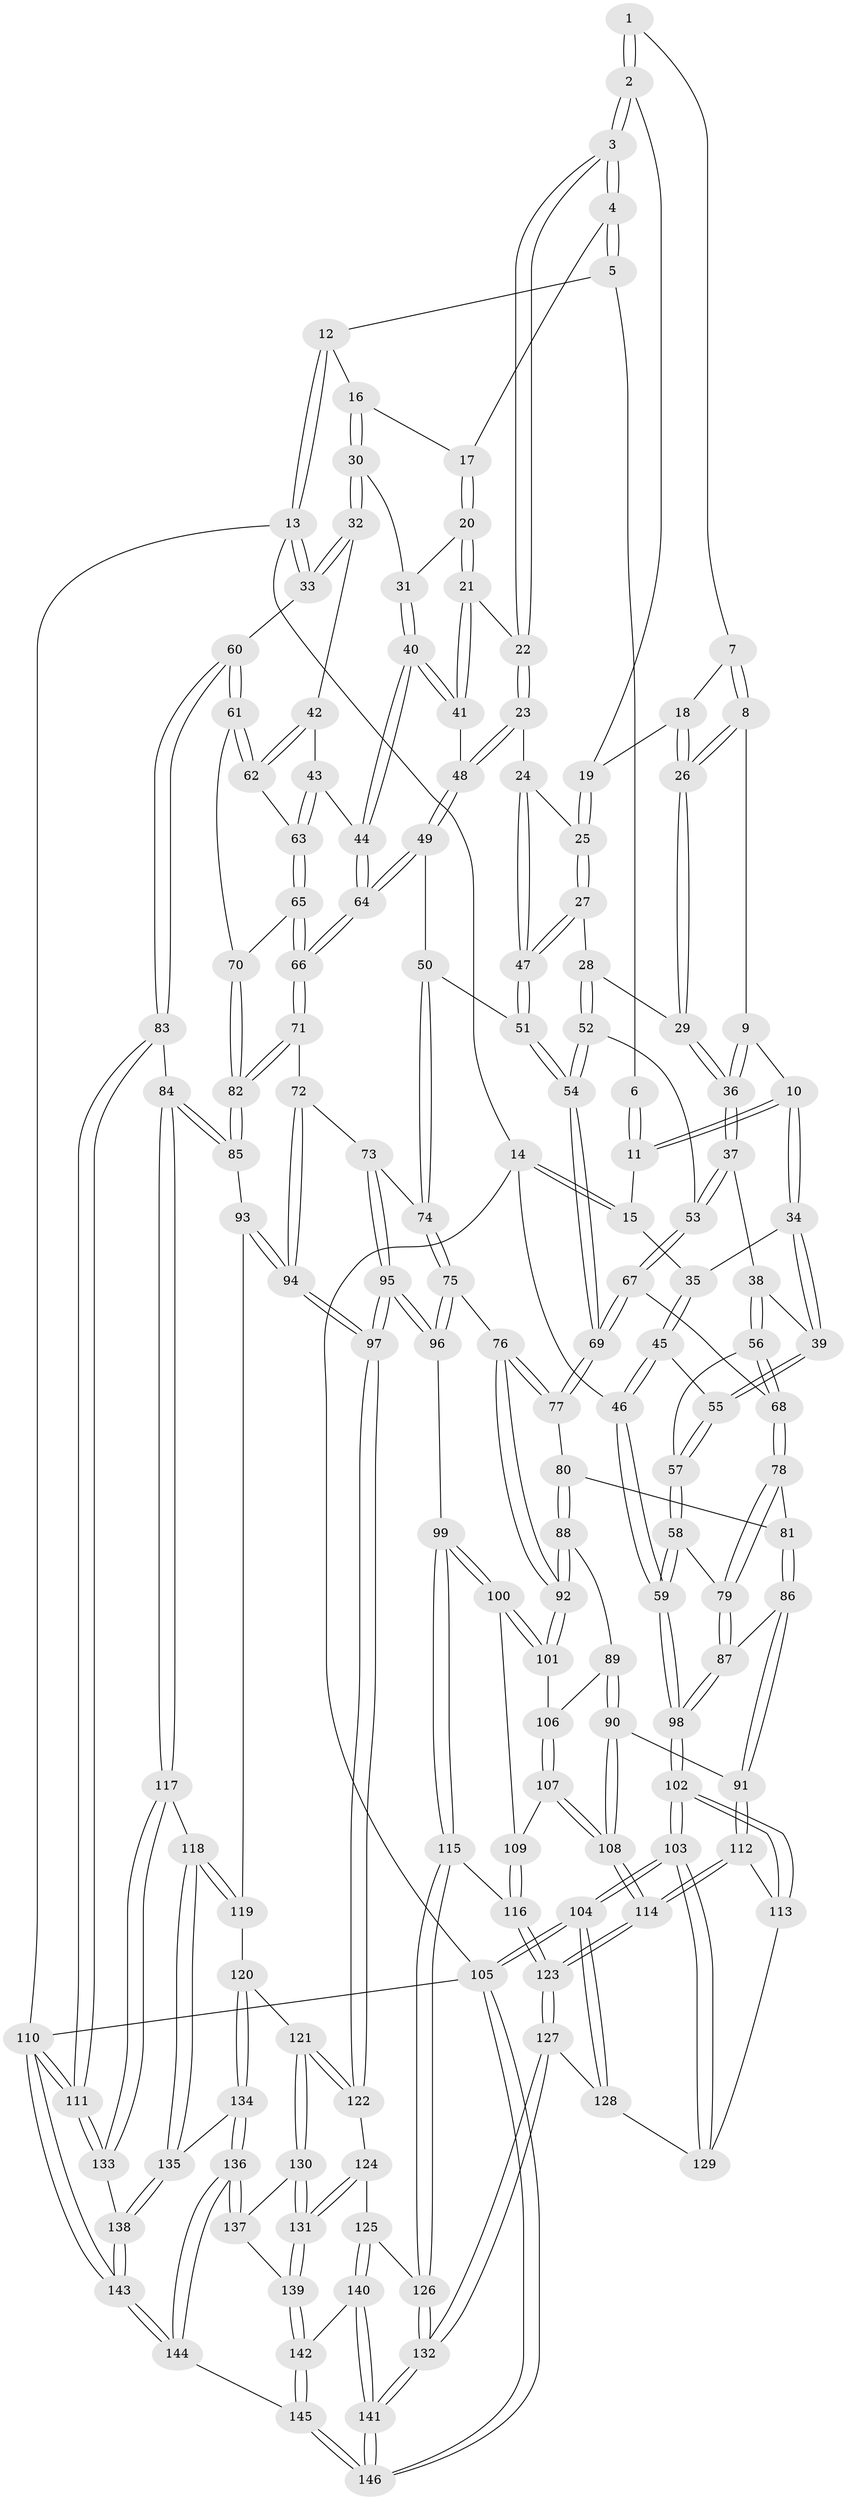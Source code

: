 // coarse degree distribution, {4: 0.6101694915254238, 6: 0.01694915254237288, 3: 0.22033898305084745, 2: 0.06779661016949153, 5: 0.0847457627118644}
// Generated by graph-tools (version 1.1) at 2025/38/03/04/25 23:38:34]
// undirected, 146 vertices, 362 edges
graph export_dot {
  node [color=gray90,style=filled];
  1 [pos="+0.3201153250346194+0"];
  2 [pos="+0.4841882255061217+0.10836789264106574"];
  3 [pos="+0.6114492340541257+0.04713398784939678"];
  4 [pos="+0.6258032483782124+0"];
  5 [pos="+0.6354826850036444+0"];
  6 [pos="+0.2301132657077857+0"];
  7 [pos="+0.3327423628816735+0.08433712201586505"];
  8 [pos="+0.31579827792183085+0.15451633310277288"];
  9 [pos="+0.2937302610454719+0.17269205891013623"];
  10 [pos="+0.2747077090875209+0.17357771086032792"];
  11 [pos="+0+0"];
  12 [pos="+0.7814428881521098+0"];
  13 [pos="+1+0"];
  14 [pos="+0+0"];
  15 [pos="+0+0"];
  16 [pos="+0.8650180478536298+0.12712829649889582"];
  17 [pos="+0.8318128560796548+0.11670828691887199"];
  18 [pos="+0.44987308070192894+0.13489837738278787"];
  19 [pos="+0.4740199245374167+0.11837723030529144"];
  20 [pos="+0.7059904445820251+0.14427353627272008"];
  21 [pos="+0.6594000561871206+0.14538474890550743"];
  22 [pos="+0.6329052176784005+0.12337730511429434"];
  23 [pos="+0.611137755765538+0.16381624823178195"];
  24 [pos="+0.5571866796031426+0.2103540943687515"];
  25 [pos="+0.4960563284445923+0.20994737577771788"];
  26 [pos="+0.41404919883941904+0.19147405814220458"];
  27 [pos="+0.45449315256615985+0.24036877682587854"];
  28 [pos="+0.44297282933541354+0.24114216126892754"];
  29 [pos="+0.41619791057994765+0.20615682901232385"];
  30 [pos="+0.8886043918424844+0.15400024679275376"];
  31 [pos="+0.8606076628350288+0.17304193879330665"];
  32 [pos="+0.96486053504059+0.16596060297085768"];
  33 [pos="+1+0.02150294887608715"];
  34 [pos="+0.1764627651323614+0.21754174160496073"];
  35 [pos="+0.11146934523214465+0.15160989863153224"];
  36 [pos="+0.32695151757258467+0.270716179151723"];
  37 [pos="+0.318911729945287+0.31379852450855256"];
  38 [pos="+0.18733794199547138+0.2436609489577793"];
  39 [pos="+0.17757025816115762+0.22752617116013302"];
  40 [pos="+0.7615051341060282+0.27016711459818743"];
  41 [pos="+0.7261989707164248+0.23738460875809264"];
  42 [pos="+0.9148027171194303+0.2888313781894003"];
  43 [pos="+0.8593529158446844+0.30936693197348003"];
  44 [pos="+0.7640124526586841+0.2831319773513228"];
  45 [pos="+0.02437209236492352+0.2754506350108418"];
  46 [pos="+0+0.3811457009613577"];
  47 [pos="+0.5267356472043149+0.26936850729588735"];
  48 [pos="+0.6090315345191102+0.30932273669428967"];
  49 [pos="+0.6050579981818542+0.32257109424565533"];
  50 [pos="+0.5501297730948673+0.34880414745660415"];
  51 [pos="+0.5420528438445921+0.348634886086511"];
  52 [pos="+0.42795203328590914+0.3189905544093765"];
  53 [pos="+0.32260779171367676+0.3251693495079479"];
  54 [pos="+0.49109865928965346+0.37650280729006463"];
  55 [pos="+0.10472230718824535+0.3028829915144629"];
  56 [pos="+0.1905467621500097+0.35721492435278296"];
  57 [pos="+0.11371085606891955+0.3819230760825092"];
  58 [pos="+0.03717447580439409+0.4767283766703378"];
  59 [pos="+0+0.4890865470721779"];
  60 [pos="+1+0.4773766956171261"];
  61 [pos="+1+0.42280845849110016"];
  62 [pos="+0.9330313542319569+0.32193983312662156"];
  63 [pos="+0.8657710863361694+0.3825034512068567"];
  64 [pos="+0.730576847170115+0.3733928063208354"];
  65 [pos="+0.8655023744266682+0.39030295088224926"];
  66 [pos="+0.7432631402479758+0.45930193429894123"];
  67 [pos="+0.3194971474414427+0.3331324789264856"];
  68 [pos="+0.2781071024792869+0.40413699577029494"];
  69 [pos="+0.4662080689135831+0.454355020397594"];
  70 [pos="+0.9860874734153253+0.4252695012767547"];
  71 [pos="+0.7392325409500377+0.4788355466156928"];
  72 [pos="+0.7230705849343577+0.4877065991328352"];
  73 [pos="+0.6722025178640529+0.5035189939521649"];
  74 [pos="+0.671575580375389+0.503444616579453"];
  75 [pos="+0.51816084765584+0.5337703726856954"];
  76 [pos="+0.5097370318531896+0.5309542508886127"];
  77 [pos="+0.46076574597850006+0.48508275684619484"];
  78 [pos="+0.28281718835586156+0.4642452303413421"];
  79 [pos="+0.1277800114622845+0.5176182125554656"];
  80 [pos="+0.3359517267419864+0.5090499174164042"];
  81 [pos="+0.3314212423214456+0.5073757366804557"];
  82 [pos="+0.8125414531380903+0.5261299092744639"];
  83 [pos="+1+0.6227437466493351"];
  84 [pos="+0.9647161486071023+0.6784308291341866"];
  85 [pos="+0.8934096782670989+0.6472706662990444"];
  86 [pos="+0.20166490371662427+0.6724745600676717"];
  87 [pos="+0.17222738498442025+0.633489769042911"];
  88 [pos="+0.3596199661467693+0.6210454411690761"];
  89 [pos="+0.3200872340292226+0.6645064963370625"];
  90 [pos="+0.21883309153124292+0.6839148231722374"];
  91 [pos="+0.20432832518506946+0.6830932096652494"];
  92 [pos="+0.43116060490785446+0.660943464541597"];
  93 [pos="+0.7357062467448261+0.7121498338841935"];
  94 [pos="+0.7355213091785533+0.7121350810151026"];
  95 [pos="+0.6326559556687088+0.7289422201244682"];
  96 [pos="+0.5791892425406687+0.714064373635745"];
  97 [pos="+0.6391280101046856+0.7343437916374563"];
  98 [pos="+0+0.6958362984517221"];
  99 [pos="+0.5366428368504885+0.7255896853296322"];
  100 [pos="+0.4510857912031718+0.6999424675151179"];
  101 [pos="+0.43605386169872834+0.6771198657737818"];
  102 [pos="+0+0.7015532677817158"];
  103 [pos="+0+1"];
  104 [pos="+0+1"];
  105 [pos="+0+1"];
  106 [pos="+0.3488388821846132+0.7111356965460953"];
  107 [pos="+0.34501694999834526+0.7589653417196721"];
  108 [pos="+0.3433228337960232+0.7606464817196158"];
  109 [pos="+0.41661249354772195+0.7506038997626633"];
  110 [pos="+1+1"];
  111 [pos="+1+1"];
  112 [pos="+0.19033567579506513+0.7154028655701662"];
  113 [pos="+0.16679465847153443+0.7345216211068438"];
  114 [pos="+0.31129634977330634+0.8596404491605385"];
  115 [pos="+0.47542235156390783+0.8437913913323427"];
  116 [pos="+0.4356996080484422+0.8302577751224812"];
  117 [pos="+0.888469653854473+0.8405560980658069"];
  118 [pos="+0.8637996218507518+0.8550612951313667"];
  119 [pos="+0.7459348076319903+0.7284886557701796"];
  120 [pos="+0.7700986883783176+0.8743621668763817"];
  121 [pos="+0.7494539156246831+0.8772910959443334"];
  122 [pos="+0.6411709600318721+0.7672444030491956"];
  123 [pos="+0.3123523375672793+0.8655206807053252"];
  124 [pos="+0.6192947034361502+0.8208321206319028"];
  125 [pos="+0.5144934467270991+0.8907252468560849"];
  126 [pos="+0.4959465452118151+0.8788342989361041"];
  127 [pos="+0.2872306470371345+0.9392941548703562"];
  128 [pos="+0.1928026558685237+0.8978943882453773"];
  129 [pos="+0.14634883813979657+0.8086198776337903"];
  130 [pos="+0.7333570413446344+0.8953658552658327"];
  131 [pos="+0.6443970640157584+0.9159185856108827"];
  132 [pos="+0.3075991837662075+1"];
  133 [pos="+1+0.9341478735486517"];
  134 [pos="+0.823621182753668+0.8770931073323123"];
  135 [pos="+0.8468025679068351+0.872786925151406"];
  136 [pos="+0.7181314260349522+1"];
  137 [pos="+0.7302920976642633+0.9289597969161381"];
  138 [pos="+0.8713423893400024+0.9960681272223859"];
  139 [pos="+0.6149785309919819+0.9735369795867109"];
  140 [pos="+0.5263245732214833+0.9192410917658362"];
  141 [pos="+0.3119223341285991+1"];
  142 [pos="+0.5958443902229777+1"];
  143 [pos="+0.816788099665754+1"];
  144 [pos="+0.6875784870867401+1"];
  145 [pos="+0.6284149132908892+1"];
  146 [pos="+0.3065363382670248+1"];
  1 -- 2;
  1 -- 2;
  1 -- 7;
  2 -- 3;
  2 -- 3;
  2 -- 19;
  3 -- 4;
  3 -- 4;
  3 -- 22;
  3 -- 22;
  4 -- 5;
  4 -- 5;
  4 -- 17;
  5 -- 6;
  5 -- 12;
  6 -- 11;
  6 -- 11;
  7 -- 8;
  7 -- 8;
  7 -- 18;
  8 -- 9;
  8 -- 26;
  8 -- 26;
  9 -- 10;
  9 -- 36;
  9 -- 36;
  10 -- 11;
  10 -- 11;
  10 -- 34;
  10 -- 34;
  11 -- 15;
  12 -- 13;
  12 -- 13;
  12 -- 16;
  13 -- 14;
  13 -- 33;
  13 -- 33;
  13 -- 110;
  14 -- 15;
  14 -- 15;
  14 -- 46;
  14 -- 105;
  15 -- 35;
  16 -- 17;
  16 -- 30;
  16 -- 30;
  17 -- 20;
  17 -- 20;
  18 -- 19;
  18 -- 26;
  18 -- 26;
  19 -- 25;
  19 -- 25;
  20 -- 21;
  20 -- 21;
  20 -- 31;
  21 -- 22;
  21 -- 41;
  21 -- 41;
  22 -- 23;
  22 -- 23;
  23 -- 24;
  23 -- 48;
  23 -- 48;
  24 -- 25;
  24 -- 47;
  24 -- 47;
  25 -- 27;
  25 -- 27;
  26 -- 29;
  26 -- 29;
  27 -- 28;
  27 -- 47;
  27 -- 47;
  28 -- 29;
  28 -- 52;
  28 -- 52;
  29 -- 36;
  29 -- 36;
  30 -- 31;
  30 -- 32;
  30 -- 32;
  31 -- 40;
  31 -- 40;
  32 -- 33;
  32 -- 33;
  32 -- 42;
  33 -- 60;
  34 -- 35;
  34 -- 39;
  34 -- 39;
  35 -- 45;
  35 -- 45;
  36 -- 37;
  36 -- 37;
  37 -- 38;
  37 -- 53;
  37 -- 53;
  38 -- 39;
  38 -- 56;
  38 -- 56;
  39 -- 55;
  39 -- 55;
  40 -- 41;
  40 -- 41;
  40 -- 44;
  40 -- 44;
  41 -- 48;
  42 -- 43;
  42 -- 62;
  42 -- 62;
  43 -- 44;
  43 -- 63;
  43 -- 63;
  44 -- 64;
  44 -- 64;
  45 -- 46;
  45 -- 46;
  45 -- 55;
  46 -- 59;
  46 -- 59;
  47 -- 51;
  47 -- 51;
  48 -- 49;
  48 -- 49;
  49 -- 50;
  49 -- 64;
  49 -- 64;
  50 -- 51;
  50 -- 74;
  50 -- 74;
  51 -- 54;
  51 -- 54;
  52 -- 53;
  52 -- 54;
  52 -- 54;
  53 -- 67;
  53 -- 67;
  54 -- 69;
  54 -- 69;
  55 -- 57;
  55 -- 57;
  56 -- 57;
  56 -- 68;
  56 -- 68;
  57 -- 58;
  57 -- 58;
  58 -- 59;
  58 -- 59;
  58 -- 79;
  59 -- 98;
  59 -- 98;
  60 -- 61;
  60 -- 61;
  60 -- 83;
  60 -- 83;
  61 -- 62;
  61 -- 62;
  61 -- 70;
  62 -- 63;
  63 -- 65;
  63 -- 65;
  64 -- 66;
  64 -- 66;
  65 -- 66;
  65 -- 66;
  65 -- 70;
  66 -- 71;
  66 -- 71;
  67 -- 68;
  67 -- 69;
  67 -- 69;
  68 -- 78;
  68 -- 78;
  69 -- 77;
  69 -- 77;
  70 -- 82;
  70 -- 82;
  71 -- 72;
  71 -- 82;
  71 -- 82;
  72 -- 73;
  72 -- 94;
  72 -- 94;
  73 -- 74;
  73 -- 95;
  73 -- 95;
  74 -- 75;
  74 -- 75;
  75 -- 76;
  75 -- 96;
  75 -- 96;
  76 -- 77;
  76 -- 77;
  76 -- 92;
  76 -- 92;
  77 -- 80;
  78 -- 79;
  78 -- 79;
  78 -- 81;
  79 -- 87;
  79 -- 87;
  80 -- 81;
  80 -- 88;
  80 -- 88;
  81 -- 86;
  81 -- 86;
  82 -- 85;
  82 -- 85;
  83 -- 84;
  83 -- 111;
  83 -- 111;
  84 -- 85;
  84 -- 85;
  84 -- 117;
  84 -- 117;
  85 -- 93;
  86 -- 87;
  86 -- 91;
  86 -- 91;
  87 -- 98;
  87 -- 98;
  88 -- 89;
  88 -- 92;
  88 -- 92;
  89 -- 90;
  89 -- 90;
  89 -- 106;
  90 -- 91;
  90 -- 108;
  90 -- 108;
  91 -- 112;
  91 -- 112;
  92 -- 101;
  92 -- 101;
  93 -- 94;
  93 -- 94;
  93 -- 119;
  94 -- 97;
  94 -- 97;
  95 -- 96;
  95 -- 96;
  95 -- 97;
  95 -- 97;
  96 -- 99;
  97 -- 122;
  97 -- 122;
  98 -- 102;
  98 -- 102;
  99 -- 100;
  99 -- 100;
  99 -- 115;
  99 -- 115;
  100 -- 101;
  100 -- 101;
  100 -- 109;
  101 -- 106;
  102 -- 103;
  102 -- 103;
  102 -- 113;
  102 -- 113;
  103 -- 104;
  103 -- 104;
  103 -- 129;
  103 -- 129;
  104 -- 105;
  104 -- 105;
  104 -- 128;
  104 -- 128;
  105 -- 146;
  105 -- 146;
  105 -- 110;
  106 -- 107;
  106 -- 107;
  107 -- 108;
  107 -- 108;
  107 -- 109;
  108 -- 114;
  108 -- 114;
  109 -- 116;
  109 -- 116;
  110 -- 111;
  110 -- 111;
  110 -- 143;
  110 -- 143;
  111 -- 133;
  111 -- 133;
  112 -- 113;
  112 -- 114;
  112 -- 114;
  113 -- 129;
  114 -- 123;
  114 -- 123;
  115 -- 116;
  115 -- 126;
  115 -- 126;
  116 -- 123;
  116 -- 123;
  117 -- 118;
  117 -- 133;
  117 -- 133;
  118 -- 119;
  118 -- 119;
  118 -- 135;
  118 -- 135;
  119 -- 120;
  120 -- 121;
  120 -- 134;
  120 -- 134;
  121 -- 122;
  121 -- 122;
  121 -- 130;
  121 -- 130;
  122 -- 124;
  123 -- 127;
  123 -- 127;
  124 -- 125;
  124 -- 131;
  124 -- 131;
  125 -- 126;
  125 -- 140;
  125 -- 140;
  126 -- 132;
  126 -- 132;
  127 -- 128;
  127 -- 132;
  127 -- 132;
  128 -- 129;
  130 -- 131;
  130 -- 131;
  130 -- 137;
  131 -- 139;
  131 -- 139;
  132 -- 141;
  132 -- 141;
  133 -- 138;
  134 -- 135;
  134 -- 136;
  134 -- 136;
  135 -- 138;
  135 -- 138;
  136 -- 137;
  136 -- 137;
  136 -- 144;
  136 -- 144;
  137 -- 139;
  138 -- 143;
  138 -- 143;
  139 -- 142;
  139 -- 142;
  140 -- 141;
  140 -- 141;
  140 -- 142;
  141 -- 146;
  141 -- 146;
  142 -- 145;
  142 -- 145;
  143 -- 144;
  143 -- 144;
  144 -- 145;
  145 -- 146;
  145 -- 146;
}
